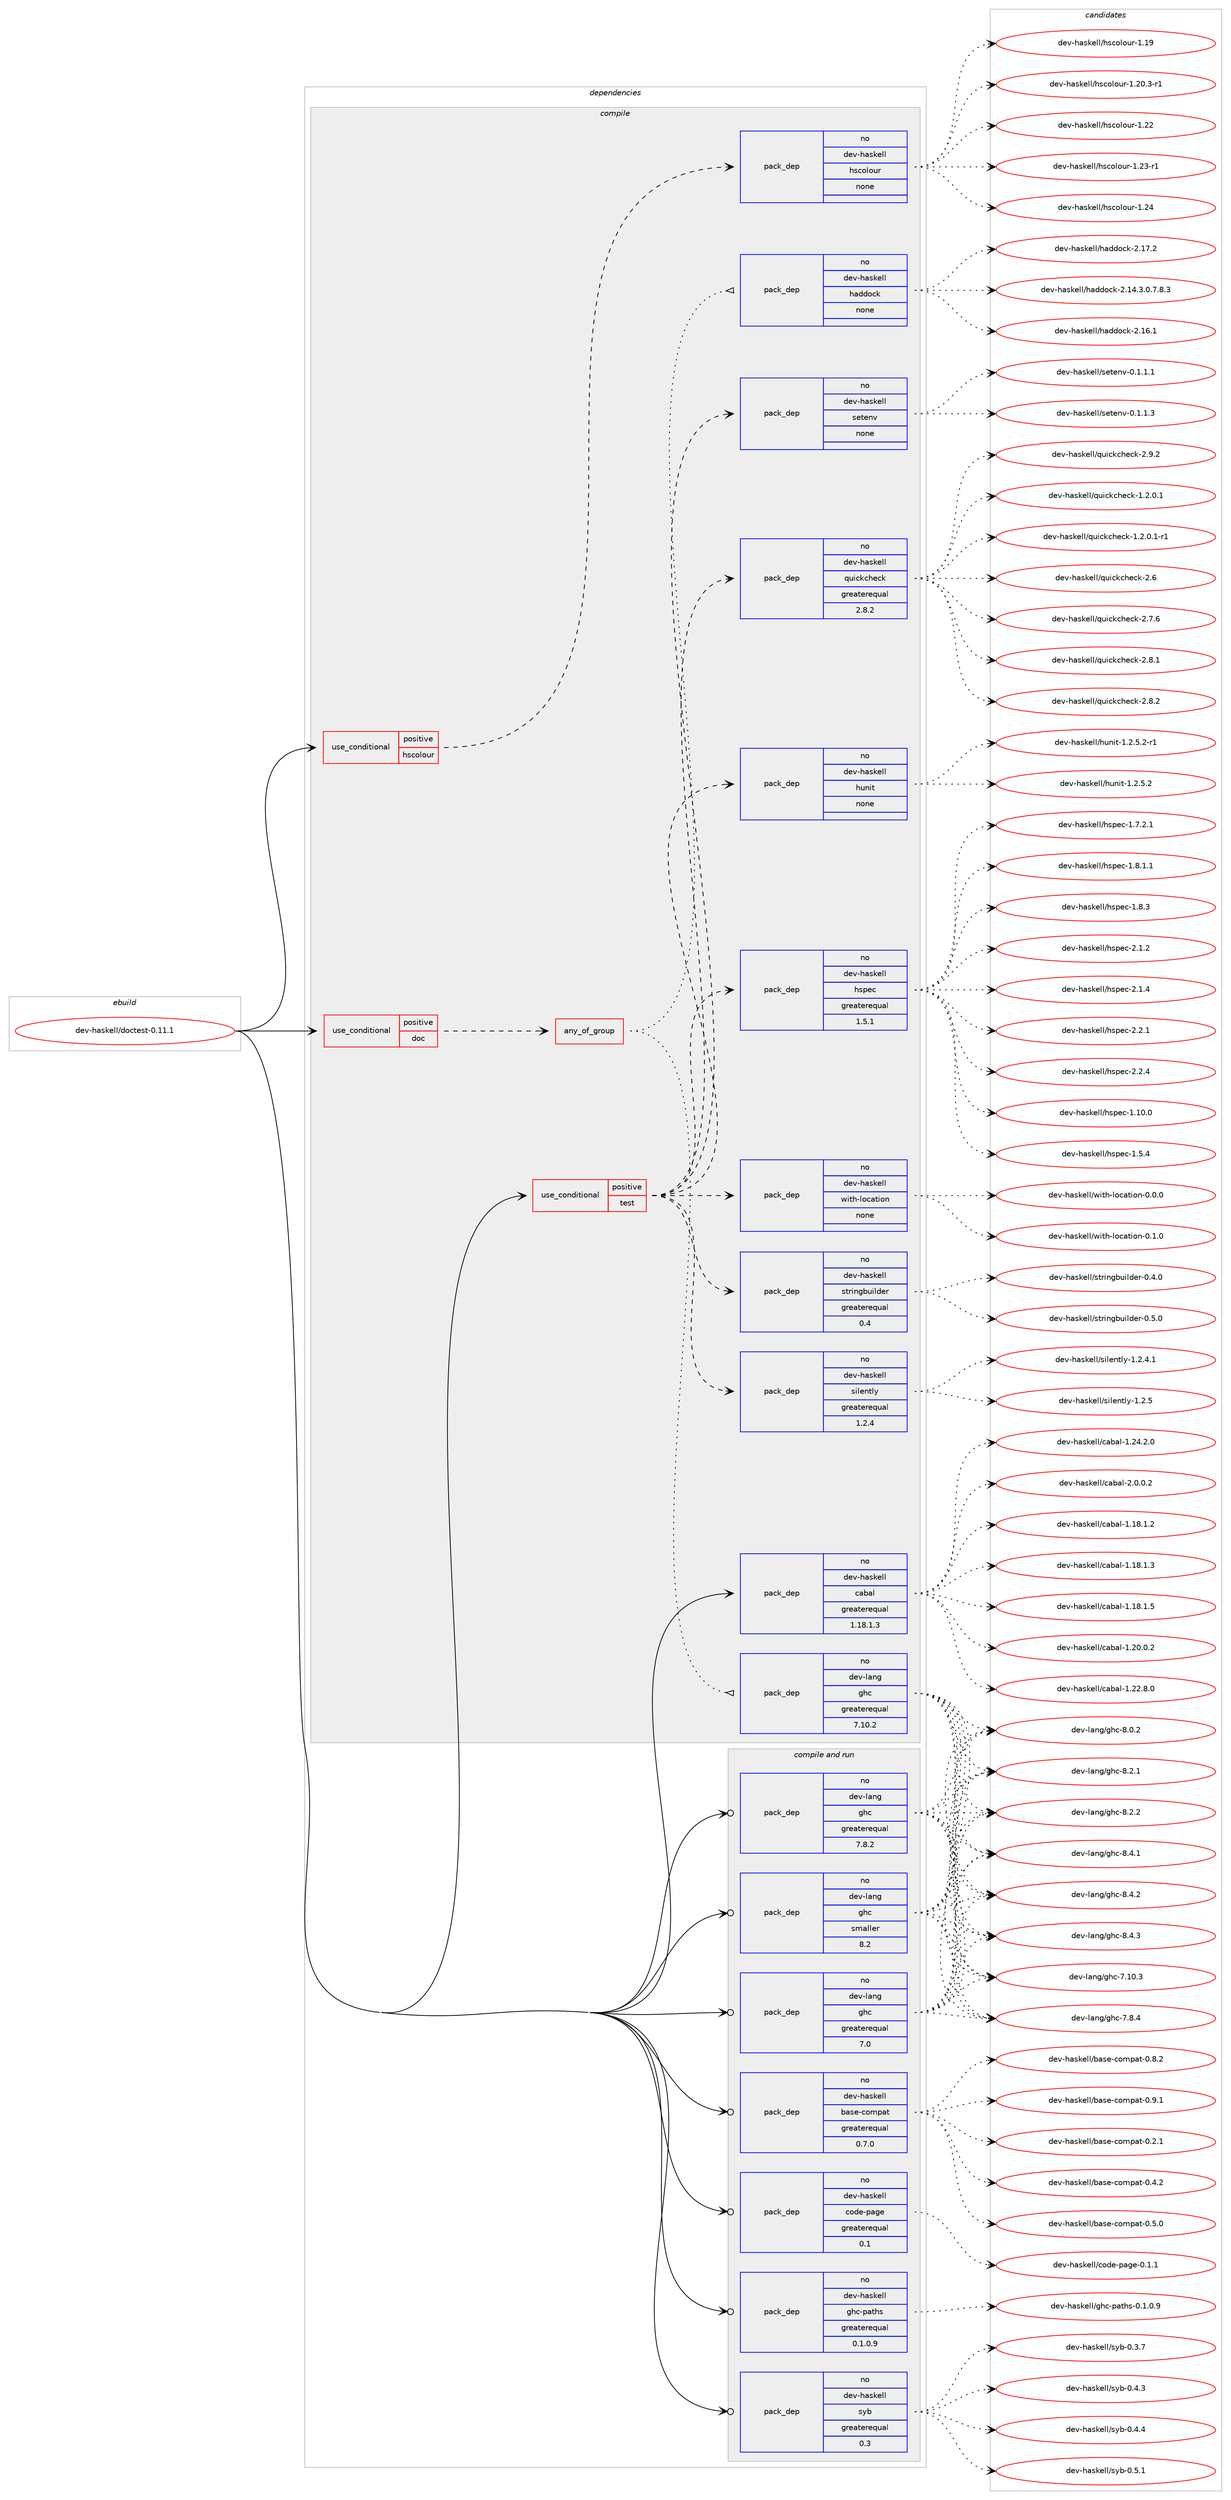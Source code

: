 digraph prolog {

# *************
# Graph options
# *************

newrank=true;
concentrate=true;
compound=true;
graph [rankdir=LR,fontname=Helvetica,fontsize=10,ranksep=1.5];#, ranksep=2.5, nodesep=0.2];
edge  [arrowhead=vee];
node  [fontname=Helvetica,fontsize=10];

# **********
# The ebuild
# **********

subgraph cluster_leftcol {
color=gray;
rank=same;
label=<<i>ebuild</i>>;
id [label="dev-haskell/doctest-0.11.1", color=red, width=4, href="../dev-haskell/doctest-0.11.1.svg"];
}

# ****************
# The dependencies
# ****************

subgraph cluster_midcol {
color=gray;
label=<<i>dependencies</i>>;
subgraph cluster_compile {
fillcolor="#eeeeee";
style=filled;
label=<<i>compile</i>>;
subgraph cond359399 {
dependency1331358 [label=<<TABLE BORDER="0" CELLBORDER="1" CELLSPACING="0" CELLPADDING="4"><TR><TD ROWSPAN="3" CELLPADDING="10">use_conditional</TD></TR><TR><TD>positive</TD></TR><TR><TD>doc</TD></TR></TABLE>>, shape=none, color=red];
subgraph any20818 {
dependency1331359 [label=<<TABLE BORDER="0" CELLBORDER="1" CELLSPACING="0" CELLPADDING="4"><TR><TD CELLPADDING="10">any_of_group</TD></TR></TABLE>>, shape=none, color=red];subgraph pack950589 {
dependency1331360 [label=<<TABLE BORDER="0" CELLBORDER="1" CELLSPACING="0" CELLPADDING="4" WIDTH="220"><TR><TD ROWSPAN="6" CELLPADDING="30">pack_dep</TD></TR><TR><TD WIDTH="110">no</TD></TR><TR><TD>dev-haskell</TD></TR><TR><TD>haddock</TD></TR><TR><TD>none</TD></TR><TR><TD></TD></TR></TABLE>>, shape=none, color=blue];
}
dependency1331359:e -> dependency1331360:w [weight=20,style="dotted",arrowhead="oinv"];
subgraph pack950590 {
dependency1331361 [label=<<TABLE BORDER="0" CELLBORDER="1" CELLSPACING="0" CELLPADDING="4" WIDTH="220"><TR><TD ROWSPAN="6" CELLPADDING="30">pack_dep</TD></TR><TR><TD WIDTH="110">no</TD></TR><TR><TD>dev-lang</TD></TR><TR><TD>ghc</TD></TR><TR><TD>greaterequal</TD></TR><TR><TD>7.10.2</TD></TR></TABLE>>, shape=none, color=blue];
}
dependency1331359:e -> dependency1331361:w [weight=20,style="dotted",arrowhead="oinv"];
}
dependency1331358:e -> dependency1331359:w [weight=20,style="dashed",arrowhead="vee"];
}
id:e -> dependency1331358:w [weight=20,style="solid",arrowhead="vee"];
subgraph cond359400 {
dependency1331362 [label=<<TABLE BORDER="0" CELLBORDER="1" CELLSPACING="0" CELLPADDING="4"><TR><TD ROWSPAN="3" CELLPADDING="10">use_conditional</TD></TR><TR><TD>positive</TD></TR><TR><TD>hscolour</TD></TR></TABLE>>, shape=none, color=red];
subgraph pack950591 {
dependency1331363 [label=<<TABLE BORDER="0" CELLBORDER="1" CELLSPACING="0" CELLPADDING="4" WIDTH="220"><TR><TD ROWSPAN="6" CELLPADDING="30">pack_dep</TD></TR><TR><TD WIDTH="110">no</TD></TR><TR><TD>dev-haskell</TD></TR><TR><TD>hscolour</TD></TR><TR><TD>none</TD></TR><TR><TD></TD></TR></TABLE>>, shape=none, color=blue];
}
dependency1331362:e -> dependency1331363:w [weight=20,style="dashed",arrowhead="vee"];
}
id:e -> dependency1331362:w [weight=20,style="solid",arrowhead="vee"];
subgraph cond359401 {
dependency1331364 [label=<<TABLE BORDER="0" CELLBORDER="1" CELLSPACING="0" CELLPADDING="4"><TR><TD ROWSPAN="3" CELLPADDING="10">use_conditional</TD></TR><TR><TD>positive</TD></TR><TR><TD>test</TD></TR></TABLE>>, shape=none, color=red];
subgraph pack950592 {
dependency1331365 [label=<<TABLE BORDER="0" CELLBORDER="1" CELLSPACING="0" CELLPADDING="4" WIDTH="220"><TR><TD ROWSPAN="6" CELLPADDING="30">pack_dep</TD></TR><TR><TD WIDTH="110">no</TD></TR><TR><TD>dev-haskell</TD></TR><TR><TD>hspec</TD></TR><TR><TD>greaterequal</TD></TR><TR><TD>1.5.1</TD></TR></TABLE>>, shape=none, color=blue];
}
dependency1331364:e -> dependency1331365:w [weight=20,style="dashed",arrowhead="vee"];
subgraph pack950593 {
dependency1331366 [label=<<TABLE BORDER="0" CELLBORDER="1" CELLSPACING="0" CELLPADDING="4" WIDTH="220"><TR><TD ROWSPAN="6" CELLPADDING="30">pack_dep</TD></TR><TR><TD WIDTH="110">no</TD></TR><TR><TD>dev-haskell</TD></TR><TR><TD>hunit</TD></TR><TR><TD>none</TD></TR><TR><TD></TD></TR></TABLE>>, shape=none, color=blue];
}
dependency1331364:e -> dependency1331366:w [weight=20,style="dashed",arrowhead="vee"];
subgraph pack950594 {
dependency1331367 [label=<<TABLE BORDER="0" CELLBORDER="1" CELLSPACING="0" CELLPADDING="4" WIDTH="220"><TR><TD ROWSPAN="6" CELLPADDING="30">pack_dep</TD></TR><TR><TD WIDTH="110">no</TD></TR><TR><TD>dev-haskell</TD></TR><TR><TD>quickcheck</TD></TR><TR><TD>greaterequal</TD></TR><TR><TD>2.8.2</TD></TR></TABLE>>, shape=none, color=blue];
}
dependency1331364:e -> dependency1331367:w [weight=20,style="dashed",arrowhead="vee"];
subgraph pack950595 {
dependency1331368 [label=<<TABLE BORDER="0" CELLBORDER="1" CELLSPACING="0" CELLPADDING="4" WIDTH="220"><TR><TD ROWSPAN="6" CELLPADDING="30">pack_dep</TD></TR><TR><TD WIDTH="110">no</TD></TR><TR><TD>dev-haskell</TD></TR><TR><TD>setenv</TD></TR><TR><TD>none</TD></TR><TR><TD></TD></TR></TABLE>>, shape=none, color=blue];
}
dependency1331364:e -> dependency1331368:w [weight=20,style="dashed",arrowhead="vee"];
subgraph pack950596 {
dependency1331369 [label=<<TABLE BORDER="0" CELLBORDER="1" CELLSPACING="0" CELLPADDING="4" WIDTH="220"><TR><TD ROWSPAN="6" CELLPADDING="30">pack_dep</TD></TR><TR><TD WIDTH="110">no</TD></TR><TR><TD>dev-haskell</TD></TR><TR><TD>silently</TD></TR><TR><TD>greaterequal</TD></TR><TR><TD>1.2.4</TD></TR></TABLE>>, shape=none, color=blue];
}
dependency1331364:e -> dependency1331369:w [weight=20,style="dashed",arrowhead="vee"];
subgraph pack950597 {
dependency1331370 [label=<<TABLE BORDER="0" CELLBORDER="1" CELLSPACING="0" CELLPADDING="4" WIDTH="220"><TR><TD ROWSPAN="6" CELLPADDING="30">pack_dep</TD></TR><TR><TD WIDTH="110">no</TD></TR><TR><TD>dev-haskell</TD></TR><TR><TD>stringbuilder</TD></TR><TR><TD>greaterequal</TD></TR><TR><TD>0.4</TD></TR></TABLE>>, shape=none, color=blue];
}
dependency1331364:e -> dependency1331370:w [weight=20,style="dashed",arrowhead="vee"];
subgraph pack950598 {
dependency1331371 [label=<<TABLE BORDER="0" CELLBORDER="1" CELLSPACING="0" CELLPADDING="4" WIDTH="220"><TR><TD ROWSPAN="6" CELLPADDING="30">pack_dep</TD></TR><TR><TD WIDTH="110">no</TD></TR><TR><TD>dev-haskell</TD></TR><TR><TD>with-location</TD></TR><TR><TD>none</TD></TR><TR><TD></TD></TR></TABLE>>, shape=none, color=blue];
}
dependency1331364:e -> dependency1331371:w [weight=20,style="dashed",arrowhead="vee"];
}
id:e -> dependency1331364:w [weight=20,style="solid",arrowhead="vee"];
subgraph pack950599 {
dependency1331372 [label=<<TABLE BORDER="0" CELLBORDER="1" CELLSPACING="0" CELLPADDING="4" WIDTH="220"><TR><TD ROWSPAN="6" CELLPADDING="30">pack_dep</TD></TR><TR><TD WIDTH="110">no</TD></TR><TR><TD>dev-haskell</TD></TR><TR><TD>cabal</TD></TR><TR><TD>greaterequal</TD></TR><TR><TD>1.18.1.3</TD></TR></TABLE>>, shape=none, color=blue];
}
id:e -> dependency1331372:w [weight=20,style="solid",arrowhead="vee"];
}
subgraph cluster_compileandrun {
fillcolor="#eeeeee";
style=filled;
label=<<i>compile and run</i>>;
subgraph pack950600 {
dependency1331373 [label=<<TABLE BORDER="0" CELLBORDER="1" CELLSPACING="0" CELLPADDING="4" WIDTH="220"><TR><TD ROWSPAN="6" CELLPADDING="30">pack_dep</TD></TR><TR><TD WIDTH="110">no</TD></TR><TR><TD>dev-haskell</TD></TR><TR><TD>base-compat</TD></TR><TR><TD>greaterequal</TD></TR><TR><TD>0.7.0</TD></TR></TABLE>>, shape=none, color=blue];
}
id:e -> dependency1331373:w [weight=20,style="solid",arrowhead="odotvee"];
subgraph pack950601 {
dependency1331374 [label=<<TABLE BORDER="0" CELLBORDER="1" CELLSPACING="0" CELLPADDING="4" WIDTH="220"><TR><TD ROWSPAN="6" CELLPADDING="30">pack_dep</TD></TR><TR><TD WIDTH="110">no</TD></TR><TR><TD>dev-haskell</TD></TR><TR><TD>code-page</TD></TR><TR><TD>greaterequal</TD></TR><TR><TD>0.1</TD></TR></TABLE>>, shape=none, color=blue];
}
id:e -> dependency1331374:w [weight=20,style="solid",arrowhead="odotvee"];
subgraph pack950602 {
dependency1331375 [label=<<TABLE BORDER="0" CELLBORDER="1" CELLSPACING="0" CELLPADDING="4" WIDTH="220"><TR><TD ROWSPAN="6" CELLPADDING="30">pack_dep</TD></TR><TR><TD WIDTH="110">no</TD></TR><TR><TD>dev-haskell</TD></TR><TR><TD>ghc-paths</TD></TR><TR><TD>greaterequal</TD></TR><TR><TD>0.1.0.9</TD></TR></TABLE>>, shape=none, color=blue];
}
id:e -> dependency1331375:w [weight=20,style="solid",arrowhead="odotvee"];
subgraph pack950603 {
dependency1331376 [label=<<TABLE BORDER="0" CELLBORDER="1" CELLSPACING="0" CELLPADDING="4" WIDTH="220"><TR><TD ROWSPAN="6" CELLPADDING="30">pack_dep</TD></TR><TR><TD WIDTH="110">no</TD></TR><TR><TD>dev-haskell</TD></TR><TR><TD>syb</TD></TR><TR><TD>greaterequal</TD></TR><TR><TD>0.3</TD></TR></TABLE>>, shape=none, color=blue];
}
id:e -> dependency1331376:w [weight=20,style="solid",arrowhead="odotvee"];
subgraph pack950604 {
dependency1331377 [label=<<TABLE BORDER="0" CELLBORDER="1" CELLSPACING="0" CELLPADDING="4" WIDTH="220"><TR><TD ROWSPAN="6" CELLPADDING="30">pack_dep</TD></TR><TR><TD WIDTH="110">no</TD></TR><TR><TD>dev-lang</TD></TR><TR><TD>ghc</TD></TR><TR><TD>greaterequal</TD></TR><TR><TD>7.0</TD></TR></TABLE>>, shape=none, color=blue];
}
id:e -> dependency1331377:w [weight=20,style="solid",arrowhead="odotvee"];
subgraph pack950605 {
dependency1331378 [label=<<TABLE BORDER="0" CELLBORDER="1" CELLSPACING="0" CELLPADDING="4" WIDTH="220"><TR><TD ROWSPAN="6" CELLPADDING="30">pack_dep</TD></TR><TR><TD WIDTH="110">no</TD></TR><TR><TD>dev-lang</TD></TR><TR><TD>ghc</TD></TR><TR><TD>greaterequal</TD></TR><TR><TD>7.8.2</TD></TR></TABLE>>, shape=none, color=blue];
}
id:e -> dependency1331378:w [weight=20,style="solid",arrowhead="odotvee"];
subgraph pack950606 {
dependency1331379 [label=<<TABLE BORDER="0" CELLBORDER="1" CELLSPACING="0" CELLPADDING="4" WIDTH="220"><TR><TD ROWSPAN="6" CELLPADDING="30">pack_dep</TD></TR><TR><TD WIDTH="110">no</TD></TR><TR><TD>dev-lang</TD></TR><TR><TD>ghc</TD></TR><TR><TD>smaller</TD></TR><TR><TD>8.2</TD></TR></TABLE>>, shape=none, color=blue];
}
id:e -> dependency1331379:w [weight=20,style="solid",arrowhead="odotvee"];
}
subgraph cluster_run {
fillcolor="#eeeeee";
style=filled;
label=<<i>run</i>>;
}
}

# **************
# The candidates
# **************

subgraph cluster_choices {
rank=same;
color=gray;
label=<<i>candidates</i>>;

subgraph choice950589 {
color=black;
nodesep=1;
choice1001011184510497115107101108108471049710010011199107455046495246514648465546564651 [label="dev-haskell/haddock-2.14.3.0.7.8.3", color=red, width=4,href="../dev-haskell/haddock-2.14.3.0.7.8.3.svg"];
choice100101118451049711510710110810847104971001001119910745504649544649 [label="dev-haskell/haddock-2.16.1", color=red, width=4,href="../dev-haskell/haddock-2.16.1.svg"];
choice100101118451049711510710110810847104971001001119910745504649554650 [label="dev-haskell/haddock-2.17.2", color=red, width=4,href="../dev-haskell/haddock-2.17.2.svg"];
dependency1331360:e -> choice1001011184510497115107101108108471049710010011199107455046495246514648465546564651:w [style=dotted,weight="100"];
dependency1331360:e -> choice100101118451049711510710110810847104971001001119910745504649544649:w [style=dotted,weight="100"];
dependency1331360:e -> choice100101118451049711510710110810847104971001001119910745504649554650:w [style=dotted,weight="100"];
}
subgraph choice950590 {
color=black;
nodesep=1;
choice1001011184510897110103471031049945554649484651 [label="dev-lang/ghc-7.10.3", color=red, width=4,href="../dev-lang/ghc-7.10.3.svg"];
choice10010111845108971101034710310499455546564652 [label="dev-lang/ghc-7.8.4", color=red, width=4,href="../dev-lang/ghc-7.8.4.svg"];
choice10010111845108971101034710310499455646484650 [label="dev-lang/ghc-8.0.2", color=red, width=4,href="../dev-lang/ghc-8.0.2.svg"];
choice10010111845108971101034710310499455646504649 [label="dev-lang/ghc-8.2.1", color=red, width=4,href="../dev-lang/ghc-8.2.1.svg"];
choice10010111845108971101034710310499455646504650 [label="dev-lang/ghc-8.2.2", color=red, width=4,href="../dev-lang/ghc-8.2.2.svg"];
choice10010111845108971101034710310499455646524649 [label="dev-lang/ghc-8.4.1", color=red, width=4,href="../dev-lang/ghc-8.4.1.svg"];
choice10010111845108971101034710310499455646524650 [label="dev-lang/ghc-8.4.2", color=red, width=4,href="../dev-lang/ghc-8.4.2.svg"];
choice10010111845108971101034710310499455646524651 [label="dev-lang/ghc-8.4.3", color=red, width=4,href="../dev-lang/ghc-8.4.3.svg"];
dependency1331361:e -> choice1001011184510897110103471031049945554649484651:w [style=dotted,weight="100"];
dependency1331361:e -> choice10010111845108971101034710310499455546564652:w [style=dotted,weight="100"];
dependency1331361:e -> choice10010111845108971101034710310499455646484650:w [style=dotted,weight="100"];
dependency1331361:e -> choice10010111845108971101034710310499455646504649:w [style=dotted,weight="100"];
dependency1331361:e -> choice10010111845108971101034710310499455646504650:w [style=dotted,weight="100"];
dependency1331361:e -> choice10010111845108971101034710310499455646524649:w [style=dotted,weight="100"];
dependency1331361:e -> choice10010111845108971101034710310499455646524650:w [style=dotted,weight="100"];
dependency1331361:e -> choice10010111845108971101034710310499455646524651:w [style=dotted,weight="100"];
}
subgraph choice950591 {
color=black;
nodesep=1;
choice100101118451049711510710110810847104115991111081111171144549464957 [label="dev-haskell/hscolour-1.19", color=red, width=4,href="../dev-haskell/hscolour-1.19.svg"];
choice10010111845104971151071011081084710411599111108111117114454946504846514511449 [label="dev-haskell/hscolour-1.20.3-r1", color=red, width=4,href="../dev-haskell/hscolour-1.20.3-r1.svg"];
choice100101118451049711510710110810847104115991111081111171144549465050 [label="dev-haskell/hscolour-1.22", color=red, width=4,href="../dev-haskell/hscolour-1.22.svg"];
choice1001011184510497115107101108108471041159911110811111711445494650514511449 [label="dev-haskell/hscolour-1.23-r1", color=red, width=4,href="../dev-haskell/hscolour-1.23-r1.svg"];
choice100101118451049711510710110810847104115991111081111171144549465052 [label="dev-haskell/hscolour-1.24", color=red, width=4,href="../dev-haskell/hscolour-1.24.svg"];
dependency1331363:e -> choice100101118451049711510710110810847104115991111081111171144549464957:w [style=dotted,weight="100"];
dependency1331363:e -> choice10010111845104971151071011081084710411599111108111117114454946504846514511449:w [style=dotted,weight="100"];
dependency1331363:e -> choice100101118451049711510710110810847104115991111081111171144549465050:w [style=dotted,weight="100"];
dependency1331363:e -> choice1001011184510497115107101108108471041159911110811111711445494650514511449:w [style=dotted,weight="100"];
dependency1331363:e -> choice100101118451049711510710110810847104115991111081111171144549465052:w [style=dotted,weight="100"];
}
subgraph choice950592 {
color=black;
nodesep=1;
choice1001011184510497115107101108108471041151121019945494649484648 [label="dev-haskell/hspec-1.10.0", color=red, width=4,href="../dev-haskell/hspec-1.10.0.svg"];
choice10010111845104971151071011081084710411511210199454946534652 [label="dev-haskell/hspec-1.5.4", color=red, width=4,href="../dev-haskell/hspec-1.5.4.svg"];
choice100101118451049711510710110810847104115112101994549465546504649 [label="dev-haskell/hspec-1.7.2.1", color=red, width=4,href="../dev-haskell/hspec-1.7.2.1.svg"];
choice100101118451049711510710110810847104115112101994549465646494649 [label="dev-haskell/hspec-1.8.1.1", color=red, width=4,href="../dev-haskell/hspec-1.8.1.1.svg"];
choice10010111845104971151071011081084710411511210199454946564651 [label="dev-haskell/hspec-1.8.3", color=red, width=4,href="../dev-haskell/hspec-1.8.3.svg"];
choice10010111845104971151071011081084710411511210199455046494650 [label="dev-haskell/hspec-2.1.2", color=red, width=4,href="../dev-haskell/hspec-2.1.2.svg"];
choice10010111845104971151071011081084710411511210199455046494652 [label="dev-haskell/hspec-2.1.4", color=red, width=4,href="../dev-haskell/hspec-2.1.4.svg"];
choice10010111845104971151071011081084710411511210199455046504649 [label="dev-haskell/hspec-2.2.1", color=red, width=4,href="../dev-haskell/hspec-2.2.1.svg"];
choice10010111845104971151071011081084710411511210199455046504652 [label="dev-haskell/hspec-2.2.4", color=red, width=4,href="../dev-haskell/hspec-2.2.4.svg"];
dependency1331365:e -> choice1001011184510497115107101108108471041151121019945494649484648:w [style=dotted,weight="100"];
dependency1331365:e -> choice10010111845104971151071011081084710411511210199454946534652:w [style=dotted,weight="100"];
dependency1331365:e -> choice100101118451049711510710110810847104115112101994549465546504649:w [style=dotted,weight="100"];
dependency1331365:e -> choice100101118451049711510710110810847104115112101994549465646494649:w [style=dotted,weight="100"];
dependency1331365:e -> choice10010111845104971151071011081084710411511210199454946564651:w [style=dotted,weight="100"];
dependency1331365:e -> choice10010111845104971151071011081084710411511210199455046494650:w [style=dotted,weight="100"];
dependency1331365:e -> choice10010111845104971151071011081084710411511210199455046494652:w [style=dotted,weight="100"];
dependency1331365:e -> choice10010111845104971151071011081084710411511210199455046504649:w [style=dotted,weight="100"];
dependency1331365:e -> choice10010111845104971151071011081084710411511210199455046504652:w [style=dotted,weight="100"];
}
subgraph choice950593 {
color=black;
nodesep=1;
choice1001011184510497115107101108108471041171101051164549465046534650 [label="dev-haskell/hunit-1.2.5.2", color=red, width=4,href="../dev-haskell/hunit-1.2.5.2.svg"];
choice10010111845104971151071011081084710411711010511645494650465346504511449 [label="dev-haskell/hunit-1.2.5.2-r1", color=red, width=4,href="../dev-haskell/hunit-1.2.5.2-r1.svg"];
dependency1331366:e -> choice1001011184510497115107101108108471041171101051164549465046534650:w [style=dotted,weight="100"];
dependency1331366:e -> choice10010111845104971151071011081084710411711010511645494650465346504511449:w [style=dotted,weight="100"];
}
subgraph choice950594 {
color=black;
nodesep=1;
choice1001011184510497115107101108108471131171059910799104101991074549465046484649 [label="dev-haskell/quickcheck-1.2.0.1", color=red, width=4,href="../dev-haskell/quickcheck-1.2.0.1.svg"];
choice10010111845104971151071011081084711311710599107991041019910745494650464846494511449 [label="dev-haskell/quickcheck-1.2.0.1-r1", color=red, width=4,href="../dev-haskell/quickcheck-1.2.0.1-r1.svg"];
choice10010111845104971151071011081084711311710599107991041019910745504654 [label="dev-haskell/quickcheck-2.6", color=red, width=4,href="../dev-haskell/quickcheck-2.6.svg"];
choice100101118451049711510710110810847113117105991079910410199107455046554654 [label="dev-haskell/quickcheck-2.7.6", color=red, width=4,href="../dev-haskell/quickcheck-2.7.6.svg"];
choice100101118451049711510710110810847113117105991079910410199107455046564649 [label="dev-haskell/quickcheck-2.8.1", color=red, width=4,href="../dev-haskell/quickcheck-2.8.1.svg"];
choice100101118451049711510710110810847113117105991079910410199107455046564650 [label="dev-haskell/quickcheck-2.8.2", color=red, width=4,href="../dev-haskell/quickcheck-2.8.2.svg"];
choice100101118451049711510710110810847113117105991079910410199107455046574650 [label="dev-haskell/quickcheck-2.9.2", color=red, width=4,href="../dev-haskell/quickcheck-2.9.2.svg"];
dependency1331367:e -> choice1001011184510497115107101108108471131171059910799104101991074549465046484649:w [style=dotted,weight="100"];
dependency1331367:e -> choice10010111845104971151071011081084711311710599107991041019910745494650464846494511449:w [style=dotted,weight="100"];
dependency1331367:e -> choice10010111845104971151071011081084711311710599107991041019910745504654:w [style=dotted,weight="100"];
dependency1331367:e -> choice100101118451049711510710110810847113117105991079910410199107455046554654:w [style=dotted,weight="100"];
dependency1331367:e -> choice100101118451049711510710110810847113117105991079910410199107455046564649:w [style=dotted,weight="100"];
dependency1331367:e -> choice100101118451049711510710110810847113117105991079910410199107455046564650:w [style=dotted,weight="100"];
dependency1331367:e -> choice100101118451049711510710110810847113117105991079910410199107455046574650:w [style=dotted,weight="100"];
}
subgraph choice950595 {
color=black;
nodesep=1;
choice1001011184510497115107101108108471151011161011101184548464946494649 [label="dev-haskell/setenv-0.1.1.1", color=red, width=4,href="../dev-haskell/setenv-0.1.1.1.svg"];
choice1001011184510497115107101108108471151011161011101184548464946494651 [label="dev-haskell/setenv-0.1.1.3", color=red, width=4,href="../dev-haskell/setenv-0.1.1.3.svg"];
dependency1331368:e -> choice1001011184510497115107101108108471151011161011101184548464946494649:w [style=dotted,weight="100"];
dependency1331368:e -> choice1001011184510497115107101108108471151011161011101184548464946494651:w [style=dotted,weight="100"];
}
subgraph choice950596 {
color=black;
nodesep=1;
choice1001011184510497115107101108108471151051081011101161081214549465046524649 [label="dev-haskell/silently-1.2.4.1", color=red, width=4,href="../dev-haskell/silently-1.2.4.1.svg"];
choice100101118451049711510710110810847115105108101110116108121454946504653 [label="dev-haskell/silently-1.2.5", color=red, width=4,href="../dev-haskell/silently-1.2.5.svg"];
dependency1331369:e -> choice1001011184510497115107101108108471151051081011101161081214549465046524649:w [style=dotted,weight="100"];
dependency1331369:e -> choice100101118451049711510710110810847115105108101110116108121454946504653:w [style=dotted,weight="100"];
}
subgraph choice950597 {
color=black;
nodesep=1;
choice10010111845104971151071011081084711511611410511010398117105108100101114454846524648 [label="dev-haskell/stringbuilder-0.4.0", color=red, width=4,href="../dev-haskell/stringbuilder-0.4.0.svg"];
choice10010111845104971151071011081084711511611410511010398117105108100101114454846534648 [label="dev-haskell/stringbuilder-0.5.0", color=red, width=4,href="../dev-haskell/stringbuilder-0.5.0.svg"];
dependency1331370:e -> choice10010111845104971151071011081084711511611410511010398117105108100101114454846524648:w [style=dotted,weight="100"];
dependency1331370:e -> choice10010111845104971151071011081084711511611410511010398117105108100101114454846534648:w [style=dotted,weight="100"];
}
subgraph choice950598 {
color=black;
nodesep=1;
choice100101118451049711510710110810847119105116104451081119997116105111110454846484648 [label="dev-haskell/with-location-0.0.0", color=red, width=4,href="../dev-haskell/with-location-0.0.0.svg"];
choice100101118451049711510710110810847119105116104451081119997116105111110454846494648 [label="dev-haskell/with-location-0.1.0", color=red, width=4,href="../dev-haskell/with-location-0.1.0.svg"];
dependency1331371:e -> choice100101118451049711510710110810847119105116104451081119997116105111110454846484648:w [style=dotted,weight="100"];
dependency1331371:e -> choice100101118451049711510710110810847119105116104451081119997116105111110454846494648:w [style=dotted,weight="100"];
}
subgraph choice950599 {
color=black;
nodesep=1;
choice10010111845104971151071011081084799979897108454946495646494650 [label="dev-haskell/cabal-1.18.1.2", color=red, width=4,href="../dev-haskell/cabal-1.18.1.2.svg"];
choice10010111845104971151071011081084799979897108454946495646494651 [label="dev-haskell/cabal-1.18.1.3", color=red, width=4,href="../dev-haskell/cabal-1.18.1.3.svg"];
choice10010111845104971151071011081084799979897108454946495646494653 [label="dev-haskell/cabal-1.18.1.5", color=red, width=4,href="../dev-haskell/cabal-1.18.1.5.svg"];
choice10010111845104971151071011081084799979897108454946504846484650 [label="dev-haskell/cabal-1.20.0.2", color=red, width=4,href="../dev-haskell/cabal-1.20.0.2.svg"];
choice10010111845104971151071011081084799979897108454946505046564648 [label="dev-haskell/cabal-1.22.8.0", color=red, width=4,href="../dev-haskell/cabal-1.22.8.0.svg"];
choice10010111845104971151071011081084799979897108454946505246504648 [label="dev-haskell/cabal-1.24.2.0", color=red, width=4,href="../dev-haskell/cabal-1.24.2.0.svg"];
choice100101118451049711510710110810847999798971084550464846484650 [label="dev-haskell/cabal-2.0.0.2", color=red, width=4,href="../dev-haskell/cabal-2.0.0.2.svg"];
dependency1331372:e -> choice10010111845104971151071011081084799979897108454946495646494650:w [style=dotted,weight="100"];
dependency1331372:e -> choice10010111845104971151071011081084799979897108454946495646494651:w [style=dotted,weight="100"];
dependency1331372:e -> choice10010111845104971151071011081084799979897108454946495646494653:w [style=dotted,weight="100"];
dependency1331372:e -> choice10010111845104971151071011081084799979897108454946504846484650:w [style=dotted,weight="100"];
dependency1331372:e -> choice10010111845104971151071011081084799979897108454946505046564648:w [style=dotted,weight="100"];
dependency1331372:e -> choice10010111845104971151071011081084799979897108454946505246504648:w [style=dotted,weight="100"];
dependency1331372:e -> choice100101118451049711510710110810847999798971084550464846484650:w [style=dotted,weight="100"];
}
subgraph choice950600 {
color=black;
nodesep=1;
choice1001011184510497115107101108108479897115101459911110911297116454846504649 [label="dev-haskell/base-compat-0.2.1", color=red, width=4,href="../dev-haskell/base-compat-0.2.1.svg"];
choice1001011184510497115107101108108479897115101459911110911297116454846524650 [label="dev-haskell/base-compat-0.4.2", color=red, width=4,href="../dev-haskell/base-compat-0.4.2.svg"];
choice1001011184510497115107101108108479897115101459911110911297116454846534648 [label="dev-haskell/base-compat-0.5.0", color=red, width=4,href="../dev-haskell/base-compat-0.5.0.svg"];
choice1001011184510497115107101108108479897115101459911110911297116454846564650 [label="dev-haskell/base-compat-0.8.2", color=red, width=4,href="../dev-haskell/base-compat-0.8.2.svg"];
choice1001011184510497115107101108108479897115101459911110911297116454846574649 [label="dev-haskell/base-compat-0.9.1", color=red, width=4,href="../dev-haskell/base-compat-0.9.1.svg"];
dependency1331373:e -> choice1001011184510497115107101108108479897115101459911110911297116454846504649:w [style=dotted,weight="100"];
dependency1331373:e -> choice1001011184510497115107101108108479897115101459911110911297116454846524650:w [style=dotted,weight="100"];
dependency1331373:e -> choice1001011184510497115107101108108479897115101459911110911297116454846534648:w [style=dotted,weight="100"];
dependency1331373:e -> choice1001011184510497115107101108108479897115101459911110911297116454846564650:w [style=dotted,weight="100"];
dependency1331373:e -> choice1001011184510497115107101108108479897115101459911110911297116454846574649:w [style=dotted,weight="100"];
}
subgraph choice950601 {
color=black;
nodesep=1;
choice100101118451049711510710110810847991111001014511297103101454846494649 [label="dev-haskell/code-page-0.1.1", color=red, width=4,href="../dev-haskell/code-page-0.1.1.svg"];
dependency1331374:e -> choice100101118451049711510710110810847991111001014511297103101454846494649:w [style=dotted,weight="100"];
}
subgraph choice950602 {
color=black;
nodesep=1;
choice1001011184510497115107101108108471031049945112971161041154548464946484657 [label="dev-haskell/ghc-paths-0.1.0.9", color=red, width=4,href="../dev-haskell/ghc-paths-0.1.0.9.svg"];
dependency1331375:e -> choice1001011184510497115107101108108471031049945112971161041154548464946484657:w [style=dotted,weight="100"];
}
subgraph choice950603 {
color=black;
nodesep=1;
choice10010111845104971151071011081084711512198454846514655 [label="dev-haskell/syb-0.3.7", color=red, width=4,href="../dev-haskell/syb-0.3.7.svg"];
choice10010111845104971151071011081084711512198454846524651 [label="dev-haskell/syb-0.4.3", color=red, width=4,href="../dev-haskell/syb-0.4.3.svg"];
choice10010111845104971151071011081084711512198454846524652 [label="dev-haskell/syb-0.4.4", color=red, width=4,href="../dev-haskell/syb-0.4.4.svg"];
choice10010111845104971151071011081084711512198454846534649 [label="dev-haskell/syb-0.5.1", color=red, width=4,href="../dev-haskell/syb-0.5.1.svg"];
dependency1331376:e -> choice10010111845104971151071011081084711512198454846514655:w [style=dotted,weight="100"];
dependency1331376:e -> choice10010111845104971151071011081084711512198454846524651:w [style=dotted,weight="100"];
dependency1331376:e -> choice10010111845104971151071011081084711512198454846524652:w [style=dotted,weight="100"];
dependency1331376:e -> choice10010111845104971151071011081084711512198454846534649:w [style=dotted,weight="100"];
}
subgraph choice950604 {
color=black;
nodesep=1;
choice1001011184510897110103471031049945554649484651 [label="dev-lang/ghc-7.10.3", color=red, width=4,href="../dev-lang/ghc-7.10.3.svg"];
choice10010111845108971101034710310499455546564652 [label="dev-lang/ghc-7.8.4", color=red, width=4,href="../dev-lang/ghc-7.8.4.svg"];
choice10010111845108971101034710310499455646484650 [label="dev-lang/ghc-8.0.2", color=red, width=4,href="../dev-lang/ghc-8.0.2.svg"];
choice10010111845108971101034710310499455646504649 [label="dev-lang/ghc-8.2.1", color=red, width=4,href="../dev-lang/ghc-8.2.1.svg"];
choice10010111845108971101034710310499455646504650 [label="dev-lang/ghc-8.2.2", color=red, width=4,href="../dev-lang/ghc-8.2.2.svg"];
choice10010111845108971101034710310499455646524649 [label="dev-lang/ghc-8.4.1", color=red, width=4,href="../dev-lang/ghc-8.4.1.svg"];
choice10010111845108971101034710310499455646524650 [label="dev-lang/ghc-8.4.2", color=red, width=4,href="../dev-lang/ghc-8.4.2.svg"];
choice10010111845108971101034710310499455646524651 [label="dev-lang/ghc-8.4.3", color=red, width=4,href="../dev-lang/ghc-8.4.3.svg"];
dependency1331377:e -> choice1001011184510897110103471031049945554649484651:w [style=dotted,weight="100"];
dependency1331377:e -> choice10010111845108971101034710310499455546564652:w [style=dotted,weight="100"];
dependency1331377:e -> choice10010111845108971101034710310499455646484650:w [style=dotted,weight="100"];
dependency1331377:e -> choice10010111845108971101034710310499455646504649:w [style=dotted,weight="100"];
dependency1331377:e -> choice10010111845108971101034710310499455646504650:w [style=dotted,weight="100"];
dependency1331377:e -> choice10010111845108971101034710310499455646524649:w [style=dotted,weight="100"];
dependency1331377:e -> choice10010111845108971101034710310499455646524650:w [style=dotted,weight="100"];
dependency1331377:e -> choice10010111845108971101034710310499455646524651:w [style=dotted,weight="100"];
}
subgraph choice950605 {
color=black;
nodesep=1;
choice1001011184510897110103471031049945554649484651 [label="dev-lang/ghc-7.10.3", color=red, width=4,href="../dev-lang/ghc-7.10.3.svg"];
choice10010111845108971101034710310499455546564652 [label="dev-lang/ghc-7.8.4", color=red, width=4,href="../dev-lang/ghc-7.8.4.svg"];
choice10010111845108971101034710310499455646484650 [label="dev-lang/ghc-8.0.2", color=red, width=4,href="../dev-lang/ghc-8.0.2.svg"];
choice10010111845108971101034710310499455646504649 [label="dev-lang/ghc-8.2.1", color=red, width=4,href="../dev-lang/ghc-8.2.1.svg"];
choice10010111845108971101034710310499455646504650 [label="dev-lang/ghc-8.2.2", color=red, width=4,href="../dev-lang/ghc-8.2.2.svg"];
choice10010111845108971101034710310499455646524649 [label="dev-lang/ghc-8.4.1", color=red, width=4,href="../dev-lang/ghc-8.4.1.svg"];
choice10010111845108971101034710310499455646524650 [label="dev-lang/ghc-8.4.2", color=red, width=4,href="../dev-lang/ghc-8.4.2.svg"];
choice10010111845108971101034710310499455646524651 [label="dev-lang/ghc-8.4.3", color=red, width=4,href="../dev-lang/ghc-8.4.3.svg"];
dependency1331378:e -> choice1001011184510897110103471031049945554649484651:w [style=dotted,weight="100"];
dependency1331378:e -> choice10010111845108971101034710310499455546564652:w [style=dotted,weight="100"];
dependency1331378:e -> choice10010111845108971101034710310499455646484650:w [style=dotted,weight="100"];
dependency1331378:e -> choice10010111845108971101034710310499455646504649:w [style=dotted,weight="100"];
dependency1331378:e -> choice10010111845108971101034710310499455646504650:w [style=dotted,weight="100"];
dependency1331378:e -> choice10010111845108971101034710310499455646524649:w [style=dotted,weight="100"];
dependency1331378:e -> choice10010111845108971101034710310499455646524650:w [style=dotted,weight="100"];
dependency1331378:e -> choice10010111845108971101034710310499455646524651:w [style=dotted,weight="100"];
}
subgraph choice950606 {
color=black;
nodesep=1;
choice1001011184510897110103471031049945554649484651 [label="dev-lang/ghc-7.10.3", color=red, width=4,href="../dev-lang/ghc-7.10.3.svg"];
choice10010111845108971101034710310499455546564652 [label="dev-lang/ghc-7.8.4", color=red, width=4,href="../dev-lang/ghc-7.8.4.svg"];
choice10010111845108971101034710310499455646484650 [label="dev-lang/ghc-8.0.2", color=red, width=4,href="../dev-lang/ghc-8.0.2.svg"];
choice10010111845108971101034710310499455646504649 [label="dev-lang/ghc-8.2.1", color=red, width=4,href="../dev-lang/ghc-8.2.1.svg"];
choice10010111845108971101034710310499455646504650 [label="dev-lang/ghc-8.2.2", color=red, width=4,href="../dev-lang/ghc-8.2.2.svg"];
choice10010111845108971101034710310499455646524649 [label="dev-lang/ghc-8.4.1", color=red, width=4,href="../dev-lang/ghc-8.4.1.svg"];
choice10010111845108971101034710310499455646524650 [label="dev-lang/ghc-8.4.2", color=red, width=4,href="../dev-lang/ghc-8.4.2.svg"];
choice10010111845108971101034710310499455646524651 [label="dev-lang/ghc-8.4.3", color=red, width=4,href="../dev-lang/ghc-8.4.3.svg"];
dependency1331379:e -> choice1001011184510897110103471031049945554649484651:w [style=dotted,weight="100"];
dependency1331379:e -> choice10010111845108971101034710310499455546564652:w [style=dotted,weight="100"];
dependency1331379:e -> choice10010111845108971101034710310499455646484650:w [style=dotted,weight="100"];
dependency1331379:e -> choice10010111845108971101034710310499455646504649:w [style=dotted,weight="100"];
dependency1331379:e -> choice10010111845108971101034710310499455646504650:w [style=dotted,weight="100"];
dependency1331379:e -> choice10010111845108971101034710310499455646524649:w [style=dotted,weight="100"];
dependency1331379:e -> choice10010111845108971101034710310499455646524650:w [style=dotted,weight="100"];
dependency1331379:e -> choice10010111845108971101034710310499455646524651:w [style=dotted,weight="100"];
}
}

}
